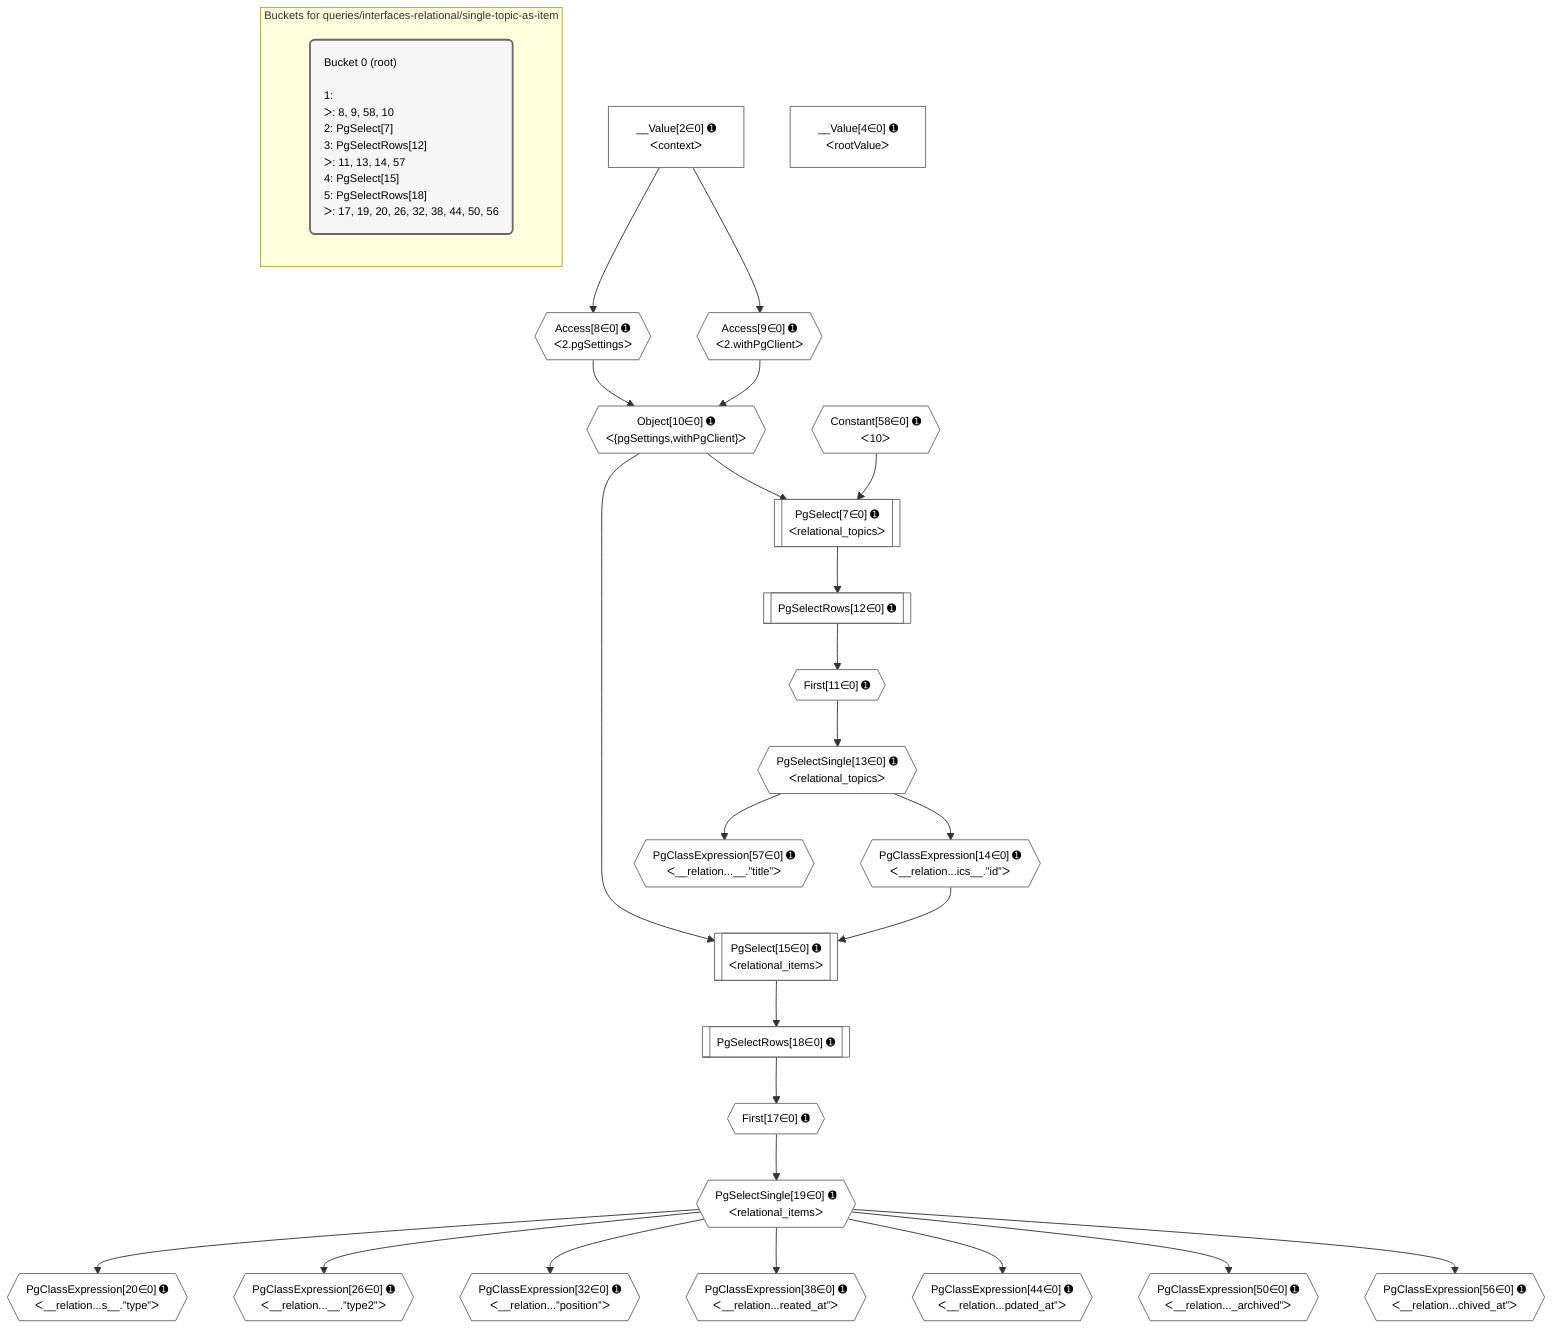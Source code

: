 %%{init: {'themeVariables': { 'fontSize': '12px'}}}%%
graph TD
    classDef path fill:#eee,stroke:#000,color:#000
    classDef plan fill:#fff,stroke-width:1px,color:#000
    classDef itemplan fill:#fff,stroke-width:2px,color:#000
    classDef unbatchedplan fill:#dff,stroke-width:1px,color:#000
    classDef sideeffectplan fill:#fcc,stroke-width:2px,color:#000
    classDef bucket fill:#f6f6f6,color:#000,stroke-width:2px,text-align:left


    %% plan dependencies
    PgSelect7[["PgSelect[7∈0] ➊<br />ᐸrelational_topicsᐳ"]]:::plan
    Object10{{"Object[10∈0] ➊<br />ᐸ{pgSettings,withPgClient}ᐳ"}}:::plan
    Constant58{{"Constant[58∈0] ➊<br />ᐸ10ᐳ"}}:::plan
    Object10 & Constant58 --> PgSelect7
    Access8{{"Access[8∈0] ➊<br />ᐸ2.pgSettingsᐳ"}}:::plan
    Access9{{"Access[9∈0] ➊<br />ᐸ2.withPgClientᐳ"}}:::plan
    Access8 & Access9 --> Object10
    PgSelect15[["PgSelect[15∈0] ➊<br />ᐸrelational_itemsᐳ"]]:::plan
    PgClassExpression14{{"PgClassExpression[14∈0] ➊<br />ᐸ__relation...ics__.”id”ᐳ"}}:::plan
    Object10 & PgClassExpression14 --> PgSelect15
    __Value2["__Value[2∈0] ➊<br />ᐸcontextᐳ"]:::plan
    __Value2 --> Access8
    __Value2 --> Access9
    First11{{"First[11∈0] ➊"}}:::plan
    PgSelectRows12[["PgSelectRows[12∈0] ➊"]]:::plan
    PgSelectRows12 --> First11
    PgSelect7 --> PgSelectRows12
    PgSelectSingle13{{"PgSelectSingle[13∈0] ➊<br />ᐸrelational_topicsᐳ"}}:::plan
    First11 --> PgSelectSingle13
    PgSelectSingle13 --> PgClassExpression14
    First17{{"First[17∈0] ➊"}}:::plan
    PgSelectRows18[["PgSelectRows[18∈0] ➊"]]:::plan
    PgSelectRows18 --> First17
    PgSelect15 --> PgSelectRows18
    PgSelectSingle19{{"PgSelectSingle[19∈0] ➊<br />ᐸrelational_itemsᐳ"}}:::plan
    First17 --> PgSelectSingle19
    PgClassExpression20{{"PgClassExpression[20∈0] ➊<br />ᐸ__relation...s__.”type”ᐳ"}}:::plan
    PgSelectSingle19 --> PgClassExpression20
    PgClassExpression26{{"PgClassExpression[26∈0] ➊<br />ᐸ__relation...__.”type2”ᐳ"}}:::plan
    PgSelectSingle19 --> PgClassExpression26
    PgClassExpression32{{"PgClassExpression[32∈0] ➊<br />ᐸ__relation...”position”ᐳ"}}:::plan
    PgSelectSingle19 --> PgClassExpression32
    PgClassExpression38{{"PgClassExpression[38∈0] ➊<br />ᐸ__relation...reated_at”ᐳ"}}:::plan
    PgSelectSingle19 --> PgClassExpression38
    PgClassExpression44{{"PgClassExpression[44∈0] ➊<br />ᐸ__relation...pdated_at”ᐳ"}}:::plan
    PgSelectSingle19 --> PgClassExpression44
    PgClassExpression50{{"PgClassExpression[50∈0] ➊<br />ᐸ__relation..._archived”ᐳ"}}:::plan
    PgSelectSingle19 --> PgClassExpression50
    PgClassExpression56{{"PgClassExpression[56∈0] ➊<br />ᐸ__relation...chived_at”ᐳ"}}:::plan
    PgSelectSingle19 --> PgClassExpression56
    PgClassExpression57{{"PgClassExpression[57∈0] ➊<br />ᐸ__relation...__.”title”ᐳ"}}:::plan
    PgSelectSingle13 --> PgClassExpression57
    __Value4["__Value[4∈0] ➊<br />ᐸrootValueᐳ"]:::plan

    %% define steps

    subgraph "Buckets for queries/interfaces-relational/single-topic-as-item"
    Bucket0("Bucket 0 (root)<br /><br />1: <br />ᐳ: 8, 9, 58, 10<br />2: PgSelect[7]<br />3: PgSelectRows[12]<br />ᐳ: 11, 13, 14, 57<br />4: PgSelect[15]<br />5: PgSelectRows[18]<br />ᐳ: 17, 19, 20, 26, 32, 38, 44, 50, 56"):::bucket
    classDef bucket0 stroke:#696969
    class Bucket0,__Value2,__Value4,PgSelect7,Access8,Access9,Object10,First11,PgSelectRows12,PgSelectSingle13,PgClassExpression14,PgSelect15,First17,PgSelectRows18,PgSelectSingle19,PgClassExpression20,PgClassExpression26,PgClassExpression32,PgClassExpression38,PgClassExpression44,PgClassExpression50,PgClassExpression56,PgClassExpression57,Constant58 bucket0
    end